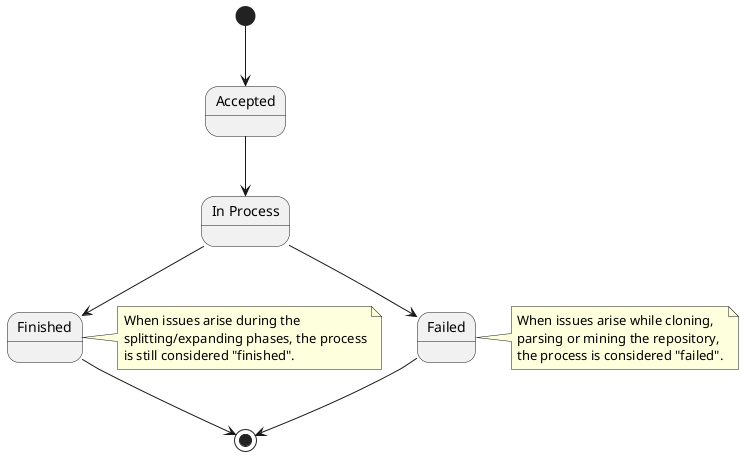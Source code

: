 @@startuml Pipeline State Diagram

state Accepted
state "In Process" as InProcess
state Finished
note right of Finished
    When issues arise during the
    splitting/expanding phases, the process
    is still considered "finished".
end note
state Failed
note right of Failed
    When issues arise while cloning,
    parsing or mining the repository,
    the process is considered "failed".
end note

[*] --> Accepted
Accepted --> InProcess
InProcess --> Failed
Failed --> [*]

InProcess --> Finished
Finished --> [*]

@@enduml